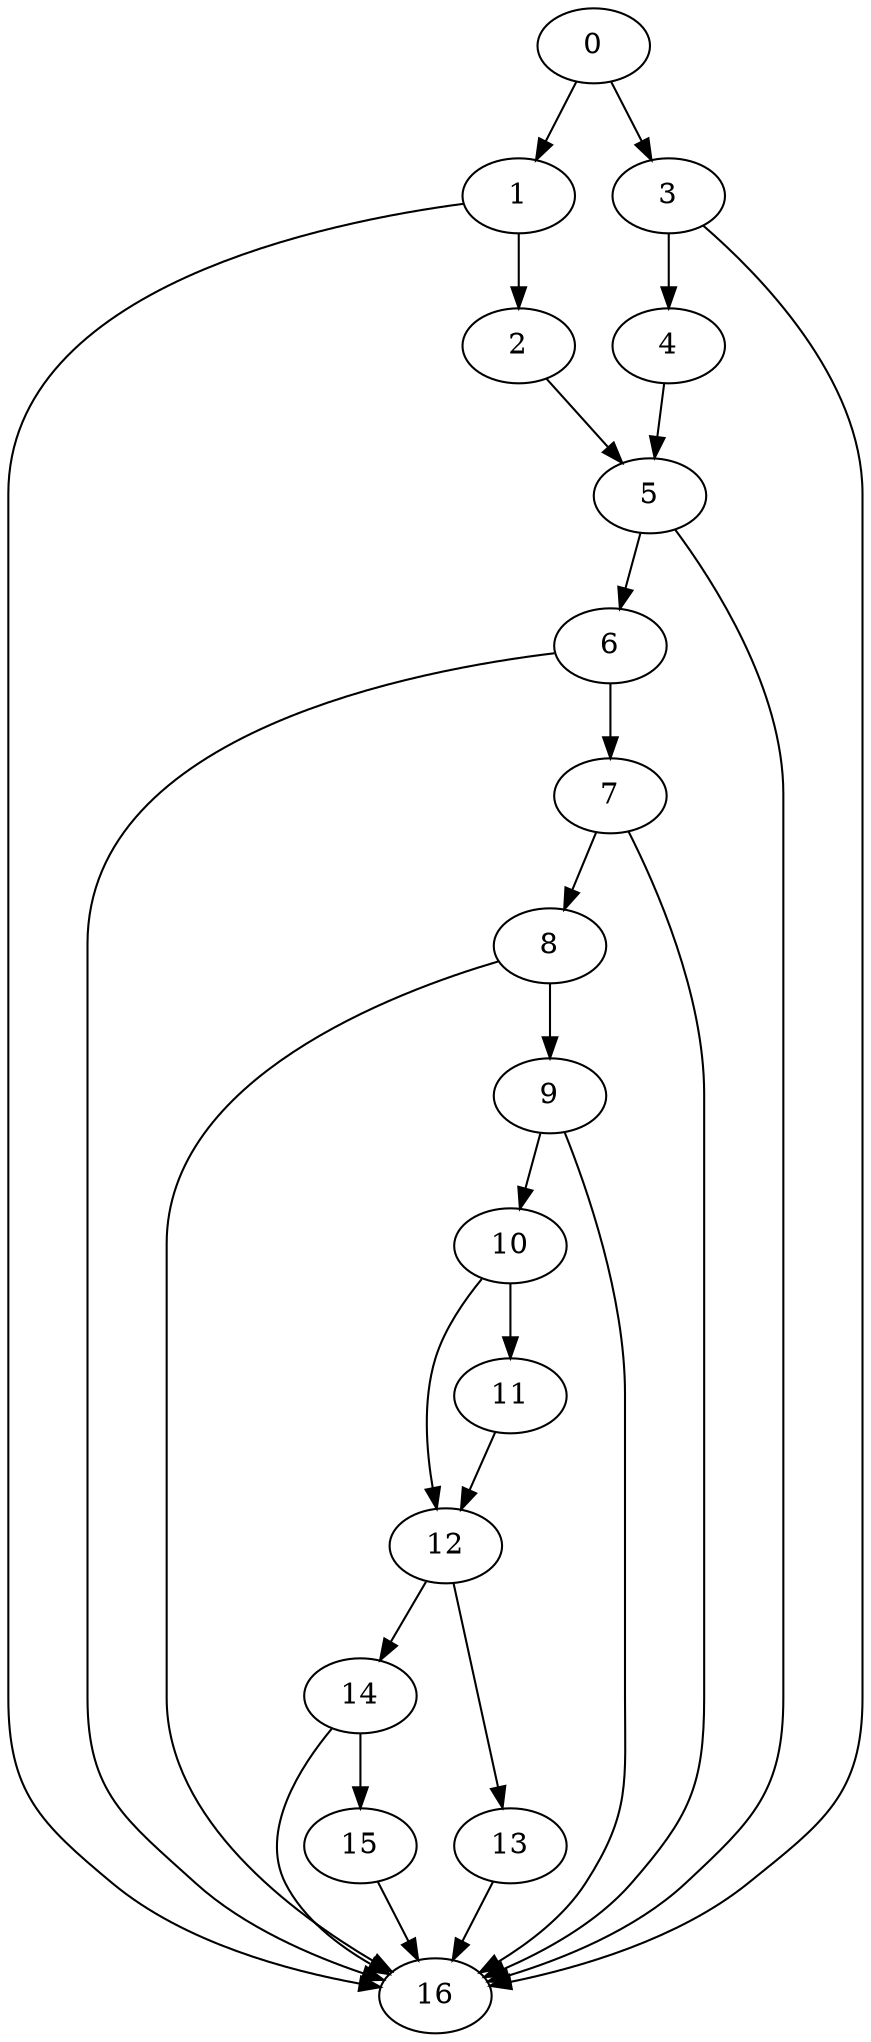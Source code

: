 digraph {
	0
	1
	2
	3
	4
	5
	6
	7
	8
	9
	10
	11
	12
	13
	14
	15
	16
	5 -> 6
	6 -> 7
	7 -> 8
	1 -> 16
	5 -> 16
	8 -> 16
	15 -> 16
	14 -> 16
	3 -> 16
	6 -> 16
	7 -> 16
	9 -> 16
	13 -> 16
	10 -> 11
	12 -> 13
	12 -> 14
	10 -> 12
	11 -> 12
	14 -> 15
	0 -> 1
	1 -> 2
	3 -> 4
	8 -> 9
	9 -> 10
	0 -> 3
	2 -> 5
	4 -> 5
}

